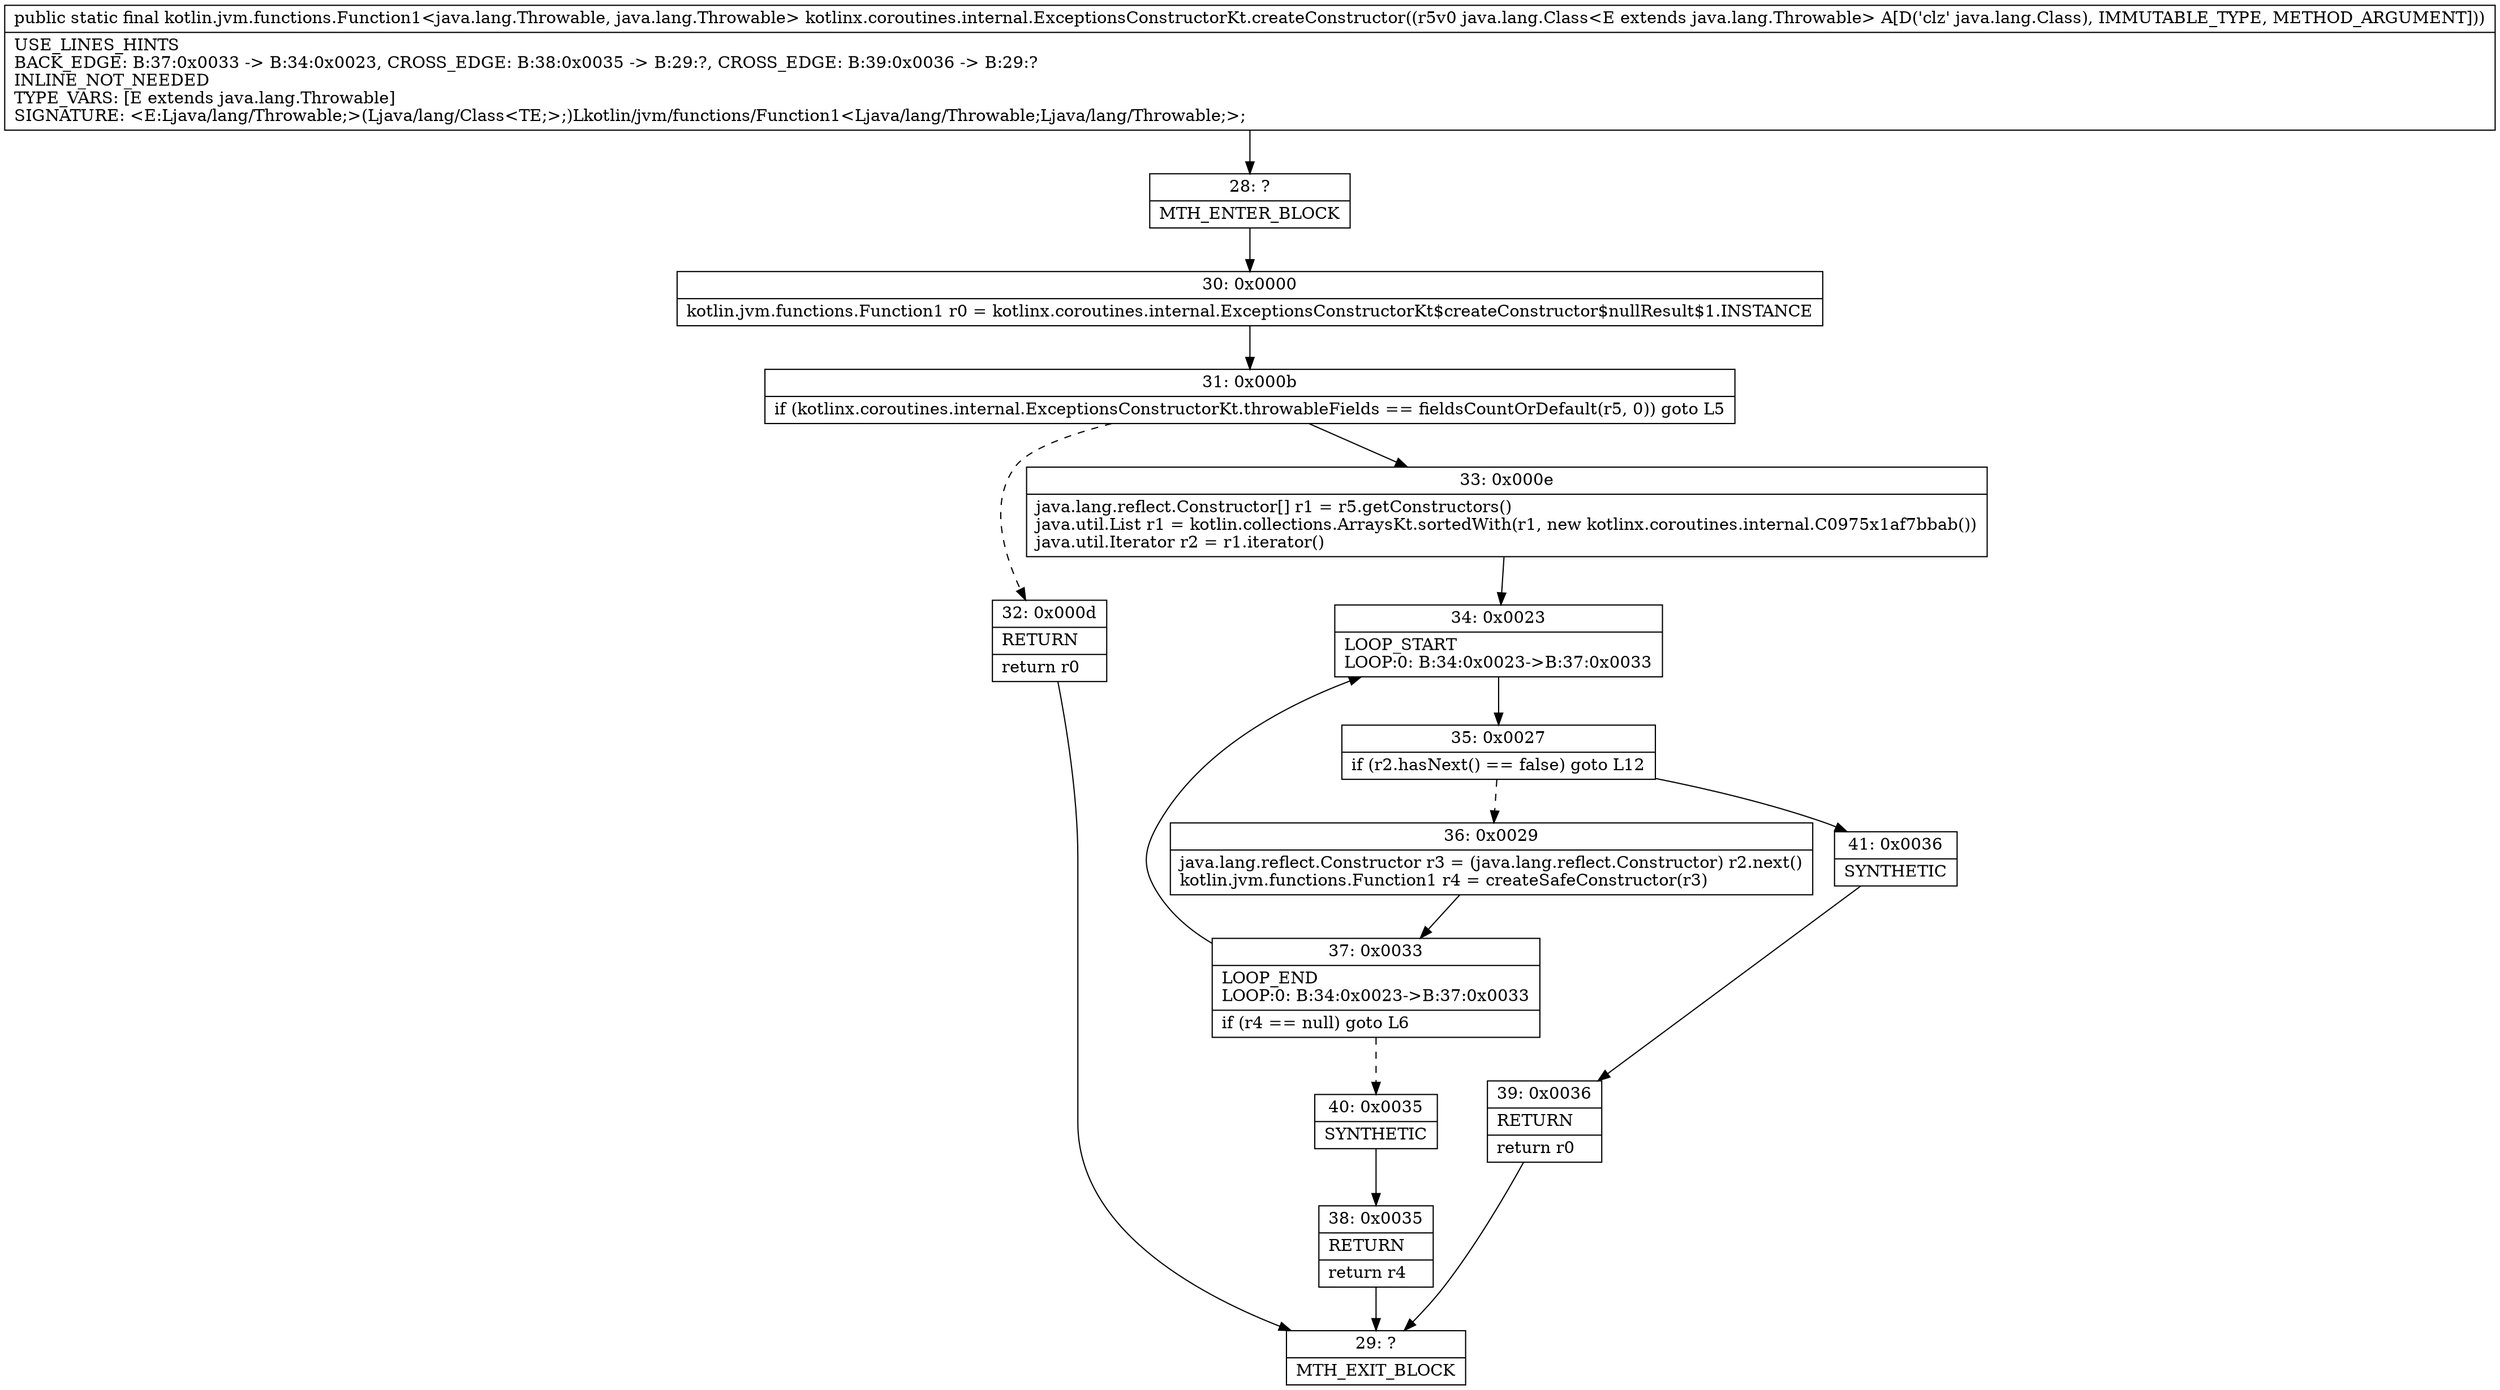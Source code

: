 digraph "CFG forkotlinx.coroutines.internal.ExceptionsConstructorKt.createConstructor(Ljava\/lang\/Class;)Lkotlin\/jvm\/functions\/Function1;" {
Node_28 [shape=record,label="{28\:\ ?|MTH_ENTER_BLOCK\l}"];
Node_30 [shape=record,label="{30\:\ 0x0000|kotlin.jvm.functions.Function1 r0 = kotlinx.coroutines.internal.ExceptionsConstructorKt$createConstructor$nullResult$1.INSTANCE\l}"];
Node_31 [shape=record,label="{31\:\ 0x000b|if (kotlinx.coroutines.internal.ExceptionsConstructorKt.throwableFields == fieldsCountOrDefault(r5, 0)) goto L5\l}"];
Node_32 [shape=record,label="{32\:\ 0x000d|RETURN\l|return r0\l}"];
Node_29 [shape=record,label="{29\:\ ?|MTH_EXIT_BLOCK\l}"];
Node_33 [shape=record,label="{33\:\ 0x000e|java.lang.reflect.Constructor[] r1 = r5.getConstructors()\ljava.util.List r1 = kotlin.collections.ArraysKt.sortedWith(r1, new kotlinx.coroutines.internal.C0975x1af7bbab())\ljava.util.Iterator r2 = r1.iterator()\l}"];
Node_34 [shape=record,label="{34\:\ 0x0023|LOOP_START\lLOOP:0: B:34:0x0023\-\>B:37:0x0033\l}"];
Node_35 [shape=record,label="{35\:\ 0x0027|if (r2.hasNext() == false) goto L12\l}"];
Node_36 [shape=record,label="{36\:\ 0x0029|java.lang.reflect.Constructor r3 = (java.lang.reflect.Constructor) r2.next()\lkotlin.jvm.functions.Function1 r4 = createSafeConstructor(r3)\l}"];
Node_37 [shape=record,label="{37\:\ 0x0033|LOOP_END\lLOOP:0: B:34:0x0023\-\>B:37:0x0033\l|if (r4 == null) goto L6\l}"];
Node_40 [shape=record,label="{40\:\ 0x0035|SYNTHETIC\l}"];
Node_38 [shape=record,label="{38\:\ 0x0035|RETURN\l|return r4\l}"];
Node_41 [shape=record,label="{41\:\ 0x0036|SYNTHETIC\l}"];
Node_39 [shape=record,label="{39\:\ 0x0036|RETURN\l|return r0\l}"];
MethodNode[shape=record,label="{public static final kotlin.jvm.functions.Function1\<java.lang.Throwable, java.lang.Throwable\> kotlinx.coroutines.internal.ExceptionsConstructorKt.createConstructor((r5v0 java.lang.Class\<E extends java.lang.Throwable\> A[D('clz' java.lang.Class), IMMUTABLE_TYPE, METHOD_ARGUMENT]))  | USE_LINES_HINTS\lBACK_EDGE: B:37:0x0033 \-\> B:34:0x0023, CROSS_EDGE: B:38:0x0035 \-\> B:29:?, CROSS_EDGE: B:39:0x0036 \-\> B:29:?\lINLINE_NOT_NEEDED\lTYPE_VARS: [E extends java.lang.Throwable]\lSIGNATURE: \<E:Ljava\/lang\/Throwable;\>(Ljava\/lang\/Class\<TE;\>;)Lkotlin\/jvm\/functions\/Function1\<Ljava\/lang\/Throwable;Ljava\/lang\/Throwable;\>;\l}"];
MethodNode -> Node_28;Node_28 -> Node_30;
Node_30 -> Node_31;
Node_31 -> Node_32[style=dashed];
Node_31 -> Node_33;
Node_32 -> Node_29;
Node_33 -> Node_34;
Node_34 -> Node_35;
Node_35 -> Node_36[style=dashed];
Node_35 -> Node_41;
Node_36 -> Node_37;
Node_37 -> Node_34;
Node_37 -> Node_40[style=dashed];
Node_40 -> Node_38;
Node_38 -> Node_29;
Node_41 -> Node_39;
Node_39 -> Node_29;
}

